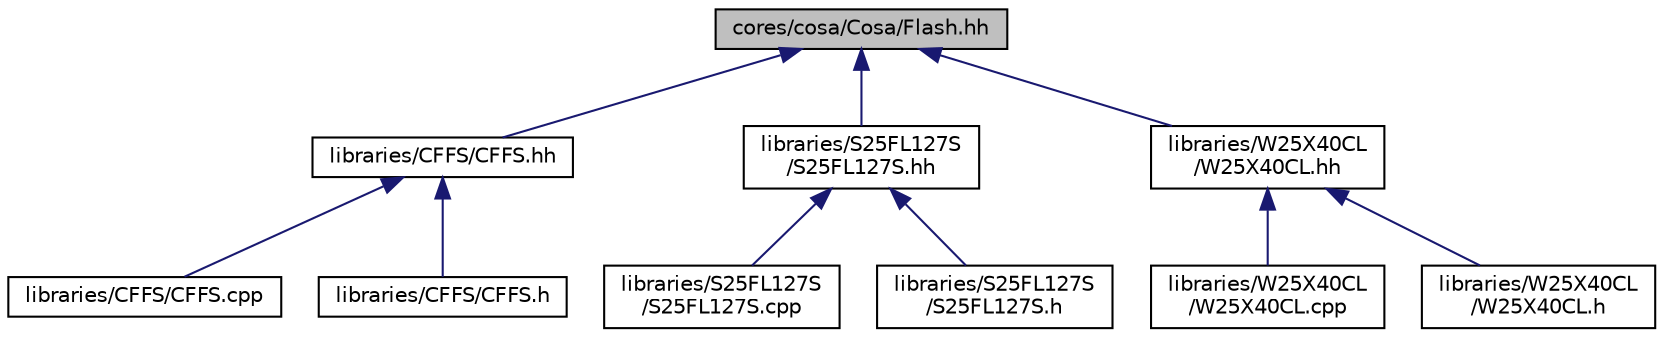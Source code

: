 digraph "cores/cosa/Cosa/Flash.hh"
{
  edge [fontname="Helvetica",fontsize="10",labelfontname="Helvetica",labelfontsize="10"];
  node [fontname="Helvetica",fontsize="10",shape=record];
  Node1 [label="cores/cosa/Cosa/Flash.hh",height=0.2,width=0.4,color="black", fillcolor="grey75", style="filled", fontcolor="black"];
  Node1 -> Node2 [dir="back",color="midnightblue",fontsize="10",style="solid",fontname="Helvetica"];
  Node2 [label="libraries/CFFS/CFFS.hh",height=0.2,width=0.4,color="black", fillcolor="white", style="filled",URL="$d1/d43/CFFS_8hh.html"];
  Node2 -> Node3 [dir="back",color="midnightblue",fontsize="10",style="solid",fontname="Helvetica"];
  Node3 [label="libraries/CFFS/CFFS.cpp",height=0.2,width=0.4,color="black", fillcolor="white", style="filled",URL="$da/d91/CFFS_8cpp.html"];
  Node2 -> Node4 [dir="back",color="midnightblue",fontsize="10",style="solid",fontname="Helvetica"];
  Node4 [label="libraries/CFFS/CFFS.h",height=0.2,width=0.4,color="black", fillcolor="white", style="filled",URL="$d0/db5/CFFS_8h.html"];
  Node1 -> Node5 [dir="back",color="midnightblue",fontsize="10",style="solid",fontname="Helvetica"];
  Node5 [label="libraries/S25FL127S\l/S25FL127S.hh",height=0.2,width=0.4,color="black", fillcolor="white", style="filled",URL="$d6/dfd/S25FL127S_8hh.html"];
  Node5 -> Node6 [dir="back",color="midnightblue",fontsize="10",style="solid",fontname="Helvetica"];
  Node6 [label="libraries/S25FL127S\l/S25FL127S.cpp",height=0.2,width=0.4,color="black", fillcolor="white", style="filled",URL="$d2/df5/S25FL127S_8cpp.html"];
  Node5 -> Node7 [dir="back",color="midnightblue",fontsize="10",style="solid",fontname="Helvetica"];
  Node7 [label="libraries/S25FL127S\l/S25FL127S.h",height=0.2,width=0.4,color="black", fillcolor="white", style="filled",URL="$db/d24/S25FL127S_8h.html"];
  Node1 -> Node8 [dir="back",color="midnightblue",fontsize="10",style="solid",fontname="Helvetica"];
  Node8 [label="libraries/W25X40CL\l/W25X40CL.hh",height=0.2,width=0.4,color="black", fillcolor="white", style="filled",URL="$d4/d3a/W25X40CL_8hh.html"];
  Node8 -> Node9 [dir="back",color="midnightblue",fontsize="10",style="solid",fontname="Helvetica"];
  Node9 [label="libraries/W25X40CL\l/W25X40CL.cpp",height=0.2,width=0.4,color="black", fillcolor="white", style="filled",URL="$da/d10/W25X40CL_8cpp.html"];
  Node8 -> Node10 [dir="back",color="midnightblue",fontsize="10",style="solid",fontname="Helvetica"];
  Node10 [label="libraries/W25X40CL\l/W25X40CL.h",height=0.2,width=0.4,color="black", fillcolor="white", style="filled",URL="$df/d02/W25X40CL_8h.html"];
}
